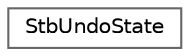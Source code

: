 digraph "Graphical Class Hierarchy"
{
 // LATEX_PDF_SIZE
  bgcolor="transparent";
  edge [fontname=Helvetica,fontsize=10,labelfontname=Helvetica,labelfontsize=10];
  node [fontname=Helvetica,fontsize=10,shape=box,height=0.2,width=0.4];
  rankdir="LR";
  Node0 [label="StbUndoState",height=0.2,width=0.4,color="grey40", fillcolor="white", style="filled",URL="$struct_stb_undo_state.html",tooltip=" "];
}
